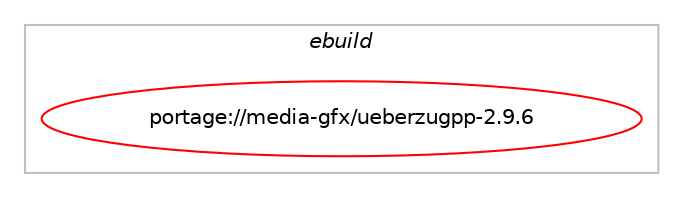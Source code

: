 digraph prolog {

# *************
# Graph options
# *************

newrank=true;
concentrate=true;
compound=true;
graph [rankdir=LR,fontname=Helvetica,fontsize=10,ranksep=1.5];#, ranksep=2.5, nodesep=0.2];
edge  [arrowhead=vee];
node  [fontname=Helvetica,fontsize=10];

# **********
# The ebuild
# **********

subgraph cluster_leftcol {
color=gray;
label=<<i>ebuild</i>>;
id [label="portage://media-gfx/ueberzugpp-2.9.6", color=red, width=4, href="../media-gfx/ueberzugpp-2.9.6.svg"];
}

# ****************
# The dependencies
# ****************

subgraph cluster_midcol {
color=gray;
label=<<i>dependencies</i>>;
subgraph cluster_compile {
fillcolor="#eeeeee";
style=filled;
label=<<i>compile</i>>;
# *** BEGIN UNKNOWN DEPENDENCY TYPE (TODO) ***
# id -> equal(use_conditional_group(positive,X,portage://media-gfx/ueberzugpp-2.9.6,[package_dependency(portage://media-gfx/ueberzugpp-2.9.6,install,no,x11-base,xorg-proto,none,[,,],[],[])]))
# *** END UNKNOWN DEPENDENCY TYPE (TODO) ***

# *** BEGIN UNKNOWN DEPENDENCY TYPE (TODO) ***
# id -> equal(use_conditional_group(positive,X,portage://media-gfx/ueberzugpp-2.9.6,[package_dependency(portage://media-gfx/ueberzugpp-2.9.6,install,no,x11-libs,libxcb,none,[,,],any_same_slot,[]),package_dependency(portage://media-gfx/ueberzugpp-2.9.6,install,no,x11-libs,xcb-util-image,none,[,,],[],[]),use_conditional_group(positive,xcb-errors,portage://media-gfx/ueberzugpp-2.9.6,[package_dependency(portage://media-gfx/ueberzugpp-2.9.6,install,no,x11-libs,xcb-util-errors,none,[,,],[],[])])]))
# *** END UNKNOWN DEPENDENCY TYPE (TODO) ***

# *** BEGIN UNKNOWN DEPENDENCY TYPE (TODO) ***
# id -> equal(use_conditional_group(positive,dbus,portage://media-gfx/ueberzugpp-2.9.6,[package_dependency(portage://media-gfx/ueberzugpp-2.9.6,install,no,sys-apps,dbus,none,[,,],[],[])]))
# *** END UNKNOWN DEPENDENCY TYPE (TODO) ***

# *** BEGIN UNKNOWN DEPENDENCY TYPE (TODO) ***
# id -> equal(use_conditional_group(positive,opencv,portage://media-gfx/ueberzugpp-2.9.6,[package_dependency(portage://media-gfx/ueberzugpp-2.9.6,install,no,media-libs,opencv,none,[,,],any_same_slot,[])]))
# *** END UNKNOWN DEPENDENCY TYPE (TODO) ***

# *** BEGIN UNKNOWN DEPENDENCY TYPE (TODO) ***
# id -> equal(use_conditional_group(positive,opengl,portage://media-gfx/ueberzugpp-2.9.6,[package_dependency(portage://media-gfx/ueberzugpp-2.9.6,install,no,media-libs,libglvnd,none,[,,],[],[])]))
# *** END UNKNOWN DEPENDENCY TYPE (TODO) ***

# *** BEGIN UNKNOWN DEPENDENCY TYPE (TODO) ***
# id -> equal(use_conditional_group(positive,wayland,portage://media-gfx/ueberzugpp-2.9.6,[package_dependency(portage://media-gfx/ueberzugpp-2.9.6,install,no,dev-libs,wayland,none,[,,],[],[])]))
# *** END UNKNOWN DEPENDENCY TYPE (TODO) ***

# *** BEGIN UNKNOWN DEPENDENCY TYPE (TODO) ***
# id -> equal(use_conditional_group(positive,wayland,portage://media-gfx/ueberzugpp-2.9.6,[package_dependency(portage://media-gfx/ueberzugpp-2.9.6,install,no,dev-libs,wayland-protocols,none,[,,],[],[])]))
# *** END UNKNOWN DEPENDENCY TYPE (TODO) ***

# *** BEGIN UNKNOWN DEPENDENCY TYPE (TODO) ***
# id -> equal(package_dependency(portage://media-gfx/ueberzugpp-2.9.6,install,no,dev-cpp,cli11,none,[,,],[],[]))
# *** END UNKNOWN DEPENDENCY TYPE (TODO) ***

# *** BEGIN UNKNOWN DEPENDENCY TYPE (TODO) ***
# id -> equal(package_dependency(portage://media-gfx/ueberzugpp-2.9.6,install,no,dev-cpp,nlohmann_json,none,[,,],[],[]))
# *** END UNKNOWN DEPENDENCY TYPE (TODO) ***

# *** BEGIN UNKNOWN DEPENDENCY TYPE (TODO) ***
# id -> equal(package_dependency(portage://media-gfx/ueberzugpp-2.9.6,install,no,dev-cpp,range-v3,none,[,,],[],[]))
# *** END UNKNOWN DEPENDENCY TYPE (TODO) ***

# *** BEGIN UNKNOWN DEPENDENCY TYPE (TODO) ***
# id -> equal(package_dependency(portage://media-gfx/ueberzugpp-2.9.6,install,no,dev-cpp,tbb,none,[,,],any_same_slot,[]))
# *** END UNKNOWN DEPENDENCY TYPE (TODO) ***

# *** BEGIN UNKNOWN DEPENDENCY TYPE (TODO) ***
# id -> equal(package_dependency(portage://media-gfx/ueberzugpp-2.9.6,install,no,dev-libs,glib,none,[,,],[slot(2)],[]))
# *** END UNKNOWN DEPENDENCY TYPE (TODO) ***

# *** BEGIN UNKNOWN DEPENDENCY TYPE (TODO) ***
# id -> equal(package_dependency(portage://media-gfx/ueberzugpp-2.9.6,install,no,dev-libs,libfmt,none,[,,],any_same_slot,[]))
# *** END UNKNOWN DEPENDENCY TYPE (TODO) ***

# *** BEGIN UNKNOWN DEPENDENCY TYPE (TODO) ***
# id -> equal(package_dependency(portage://media-gfx/ueberzugpp-2.9.6,install,no,dev-libs,openssl,none,[,,],any_same_slot,[]))
# *** END UNKNOWN DEPENDENCY TYPE (TODO) ***

# *** BEGIN UNKNOWN DEPENDENCY TYPE (TODO) ***
# id -> equal(package_dependency(portage://media-gfx/ueberzugpp-2.9.6,install,no,dev-libs,spdlog,none,[,,],any_same_slot,[]))
# *** END UNKNOWN DEPENDENCY TYPE (TODO) ***

# *** BEGIN UNKNOWN DEPENDENCY TYPE (TODO) ***
# id -> equal(package_dependency(portage://media-gfx/ueberzugpp-2.9.6,install,no,media-gfx,chafa,none,[,,],[],[]))
# *** END UNKNOWN DEPENDENCY TYPE (TODO) ***

# *** BEGIN UNKNOWN DEPENDENCY TYPE (TODO) ***
# id -> equal(package_dependency(portage://media-gfx/ueberzugpp-2.9.6,install,no,media-libs,libsixel,none,[,,],[],[]))
# *** END UNKNOWN DEPENDENCY TYPE (TODO) ***

# *** BEGIN UNKNOWN DEPENDENCY TYPE (TODO) ***
# id -> equal(package_dependency(portage://media-gfx/ueberzugpp-2.9.6,install,no,media-libs,vips,none,[,,],any_same_slot,[]))
# *** END UNKNOWN DEPENDENCY TYPE (TODO) ***

# *** BEGIN UNKNOWN DEPENDENCY TYPE (TODO) ***
# id -> equal(package_dependency(portage://media-gfx/ueberzugpp-2.9.6,install,weak,media-gfx,ueberzug,none,[,,],[],[]))
# *** END UNKNOWN DEPENDENCY TYPE (TODO) ***

}
subgraph cluster_compileandrun {
fillcolor="#eeeeee";
style=filled;
label=<<i>compile and run</i>>;
}
subgraph cluster_run {
fillcolor="#eeeeee";
style=filled;
label=<<i>run</i>>;
# *** BEGIN UNKNOWN DEPENDENCY TYPE (TODO) ***
# id -> equal(use_conditional_group(positive,X,portage://media-gfx/ueberzugpp-2.9.6,[package_dependency(portage://media-gfx/ueberzugpp-2.9.6,run,no,x11-libs,libxcb,none,[,,],any_same_slot,[]),package_dependency(portage://media-gfx/ueberzugpp-2.9.6,run,no,x11-libs,xcb-util-image,none,[,,],[],[]),use_conditional_group(positive,xcb-errors,portage://media-gfx/ueberzugpp-2.9.6,[package_dependency(portage://media-gfx/ueberzugpp-2.9.6,run,no,x11-libs,xcb-util-errors,none,[,,],[],[])])]))
# *** END UNKNOWN DEPENDENCY TYPE (TODO) ***

# *** BEGIN UNKNOWN DEPENDENCY TYPE (TODO) ***
# id -> equal(use_conditional_group(positive,dbus,portage://media-gfx/ueberzugpp-2.9.6,[package_dependency(portage://media-gfx/ueberzugpp-2.9.6,run,no,sys-apps,dbus,none,[,,],[],[])]))
# *** END UNKNOWN DEPENDENCY TYPE (TODO) ***

# *** BEGIN UNKNOWN DEPENDENCY TYPE (TODO) ***
# id -> equal(use_conditional_group(positive,opencv,portage://media-gfx/ueberzugpp-2.9.6,[package_dependency(portage://media-gfx/ueberzugpp-2.9.6,run,no,media-libs,opencv,none,[,,],any_same_slot,[])]))
# *** END UNKNOWN DEPENDENCY TYPE (TODO) ***

# *** BEGIN UNKNOWN DEPENDENCY TYPE (TODO) ***
# id -> equal(use_conditional_group(positive,opengl,portage://media-gfx/ueberzugpp-2.9.6,[package_dependency(portage://media-gfx/ueberzugpp-2.9.6,run,no,media-libs,libglvnd,none,[,,],[],[])]))
# *** END UNKNOWN DEPENDENCY TYPE (TODO) ***

# *** BEGIN UNKNOWN DEPENDENCY TYPE (TODO) ***
# id -> equal(use_conditional_group(positive,wayland,portage://media-gfx/ueberzugpp-2.9.6,[package_dependency(portage://media-gfx/ueberzugpp-2.9.6,run,no,dev-libs,wayland,none,[,,],[],[])]))
# *** END UNKNOWN DEPENDENCY TYPE (TODO) ***

# *** BEGIN UNKNOWN DEPENDENCY TYPE (TODO) ***
# id -> equal(package_dependency(portage://media-gfx/ueberzugpp-2.9.6,run,no,dev-cpp,tbb,none,[,,],any_same_slot,[]))
# *** END UNKNOWN DEPENDENCY TYPE (TODO) ***

# *** BEGIN UNKNOWN DEPENDENCY TYPE (TODO) ***
# id -> equal(package_dependency(portage://media-gfx/ueberzugpp-2.9.6,run,no,dev-libs,glib,none,[,,],[slot(2)],[]))
# *** END UNKNOWN DEPENDENCY TYPE (TODO) ***

# *** BEGIN UNKNOWN DEPENDENCY TYPE (TODO) ***
# id -> equal(package_dependency(portage://media-gfx/ueberzugpp-2.9.6,run,no,dev-libs,libfmt,none,[,,],any_same_slot,[]))
# *** END UNKNOWN DEPENDENCY TYPE (TODO) ***

# *** BEGIN UNKNOWN DEPENDENCY TYPE (TODO) ***
# id -> equal(package_dependency(portage://media-gfx/ueberzugpp-2.9.6,run,no,dev-libs,openssl,none,[,,],any_same_slot,[]))
# *** END UNKNOWN DEPENDENCY TYPE (TODO) ***

# *** BEGIN UNKNOWN DEPENDENCY TYPE (TODO) ***
# id -> equal(package_dependency(portage://media-gfx/ueberzugpp-2.9.6,run,no,dev-libs,spdlog,none,[,,],any_same_slot,[]))
# *** END UNKNOWN DEPENDENCY TYPE (TODO) ***

# *** BEGIN UNKNOWN DEPENDENCY TYPE (TODO) ***
# id -> equal(package_dependency(portage://media-gfx/ueberzugpp-2.9.6,run,no,media-gfx,chafa,none,[,,],[],[]))
# *** END UNKNOWN DEPENDENCY TYPE (TODO) ***

# *** BEGIN UNKNOWN DEPENDENCY TYPE (TODO) ***
# id -> equal(package_dependency(portage://media-gfx/ueberzugpp-2.9.6,run,no,media-libs,libsixel,none,[,,],[],[]))
# *** END UNKNOWN DEPENDENCY TYPE (TODO) ***

# *** BEGIN UNKNOWN DEPENDENCY TYPE (TODO) ***
# id -> equal(package_dependency(portage://media-gfx/ueberzugpp-2.9.6,run,no,media-libs,vips,none,[,,],any_same_slot,[]))
# *** END UNKNOWN DEPENDENCY TYPE (TODO) ***

# *** BEGIN UNKNOWN DEPENDENCY TYPE (TODO) ***
# id -> equal(package_dependency(portage://media-gfx/ueberzugpp-2.9.6,run,weak,media-gfx,ueberzug,none,[,,],[],[]))
# *** END UNKNOWN DEPENDENCY TYPE (TODO) ***

}
}

# **************
# The candidates
# **************

subgraph cluster_choices {
rank=same;
color=gray;
label=<<i>candidates</i>>;

}

}
